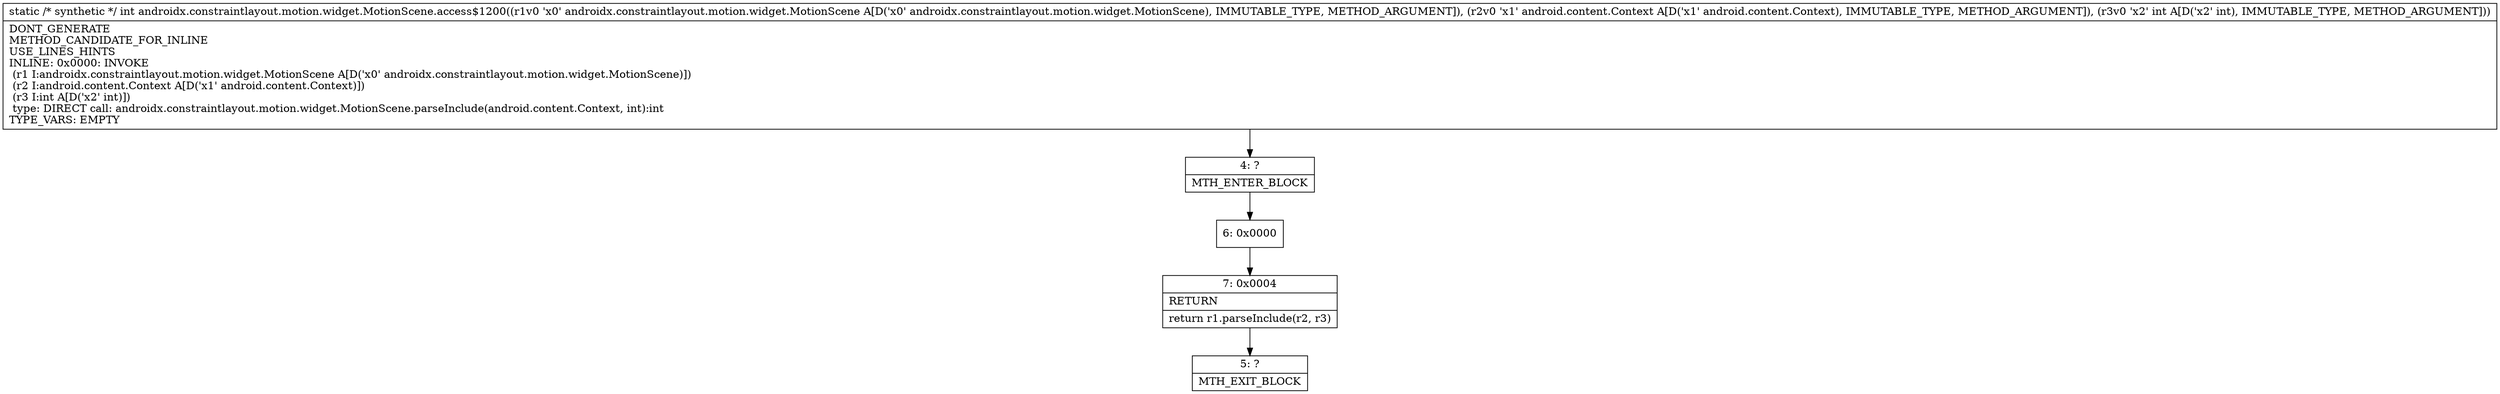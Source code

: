 digraph "CFG forandroidx.constraintlayout.motion.widget.MotionScene.access$1200(Landroidx\/constraintlayout\/motion\/widget\/MotionScene;Landroid\/content\/Context;I)I" {
Node_4 [shape=record,label="{4\:\ ?|MTH_ENTER_BLOCK\l}"];
Node_6 [shape=record,label="{6\:\ 0x0000}"];
Node_7 [shape=record,label="{7\:\ 0x0004|RETURN\l|return r1.parseInclude(r2, r3)\l}"];
Node_5 [shape=record,label="{5\:\ ?|MTH_EXIT_BLOCK\l}"];
MethodNode[shape=record,label="{static \/* synthetic *\/ int androidx.constraintlayout.motion.widget.MotionScene.access$1200((r1v0 'x0' androidx.constraintlayout.motion.widget.MotionScene A[D('x0' androidx.constraintlayout.motion.widget.MotionScene), IMMUTABLE_TYPE, METHOD_ARGUMENT]), (r2v0 'x1' android.content.Context A[D('x1' android.content.Context), IMMUTABLE_TYPE, METHOD_ARGUMENT]), (r3v0 'x2' int A[D('x2' int), IMMUTABLE_TYPE, METHOD_ARGUMENT]))  | DONT_GENERATE\lMETHOD_CANDIDATE_FOR_INLINE\lUSE_LINES_HINTS\lINLINE: 0x0000: INVOKE  \l  (r1 I:androidx.constraintlayout.motion.widget.MotionScene A[D('x0' androidx.constraintlayout.motion.widget.MotionScene)])\l  (r2 I:android.content.Context A[D('x1' android.content.Context)])\l  (r3 I:int A[D('x2' int)])\l type: DIRECT call: androidx.constraintlayout.motion.widget.MotionScene.parseInclude(android.content.Context, int):int\lTYPE_VARS: EMPTY\l}"];
MethodNode -> Node_4;Node_4 -> Node_6;
Node_6 -> Node_7;
Node_7 -> Node_5;
}

